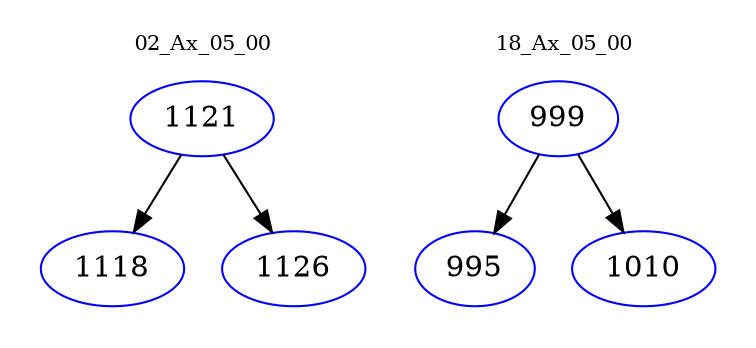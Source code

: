 digraph{
subgraph cluster_0 {
color = white
label = "02_Ax_05_00";
fontsize=10;
T0_1121 [label="1121", color="blue"]
T0_1121 -> T0_1118 [color="black"]
T0_1118 [label="1118", color="blue"]
T0_1121 -> T0_1126 [color="black"]
T0_1126 [label="1126", color="blue"]
}
subgraph cluster_1 {
color = white
label = "18_Ax_05_00";
fontsize=10;
T1_999 [label="999", color="blue"]
T1_999 -> T1_995 [color="black"]
T1_995 [label="995", color="blue"]
T1_999 -> T1_1010 [color="black"]
T1_1010 [label="1010", color="blue"]
}
}
